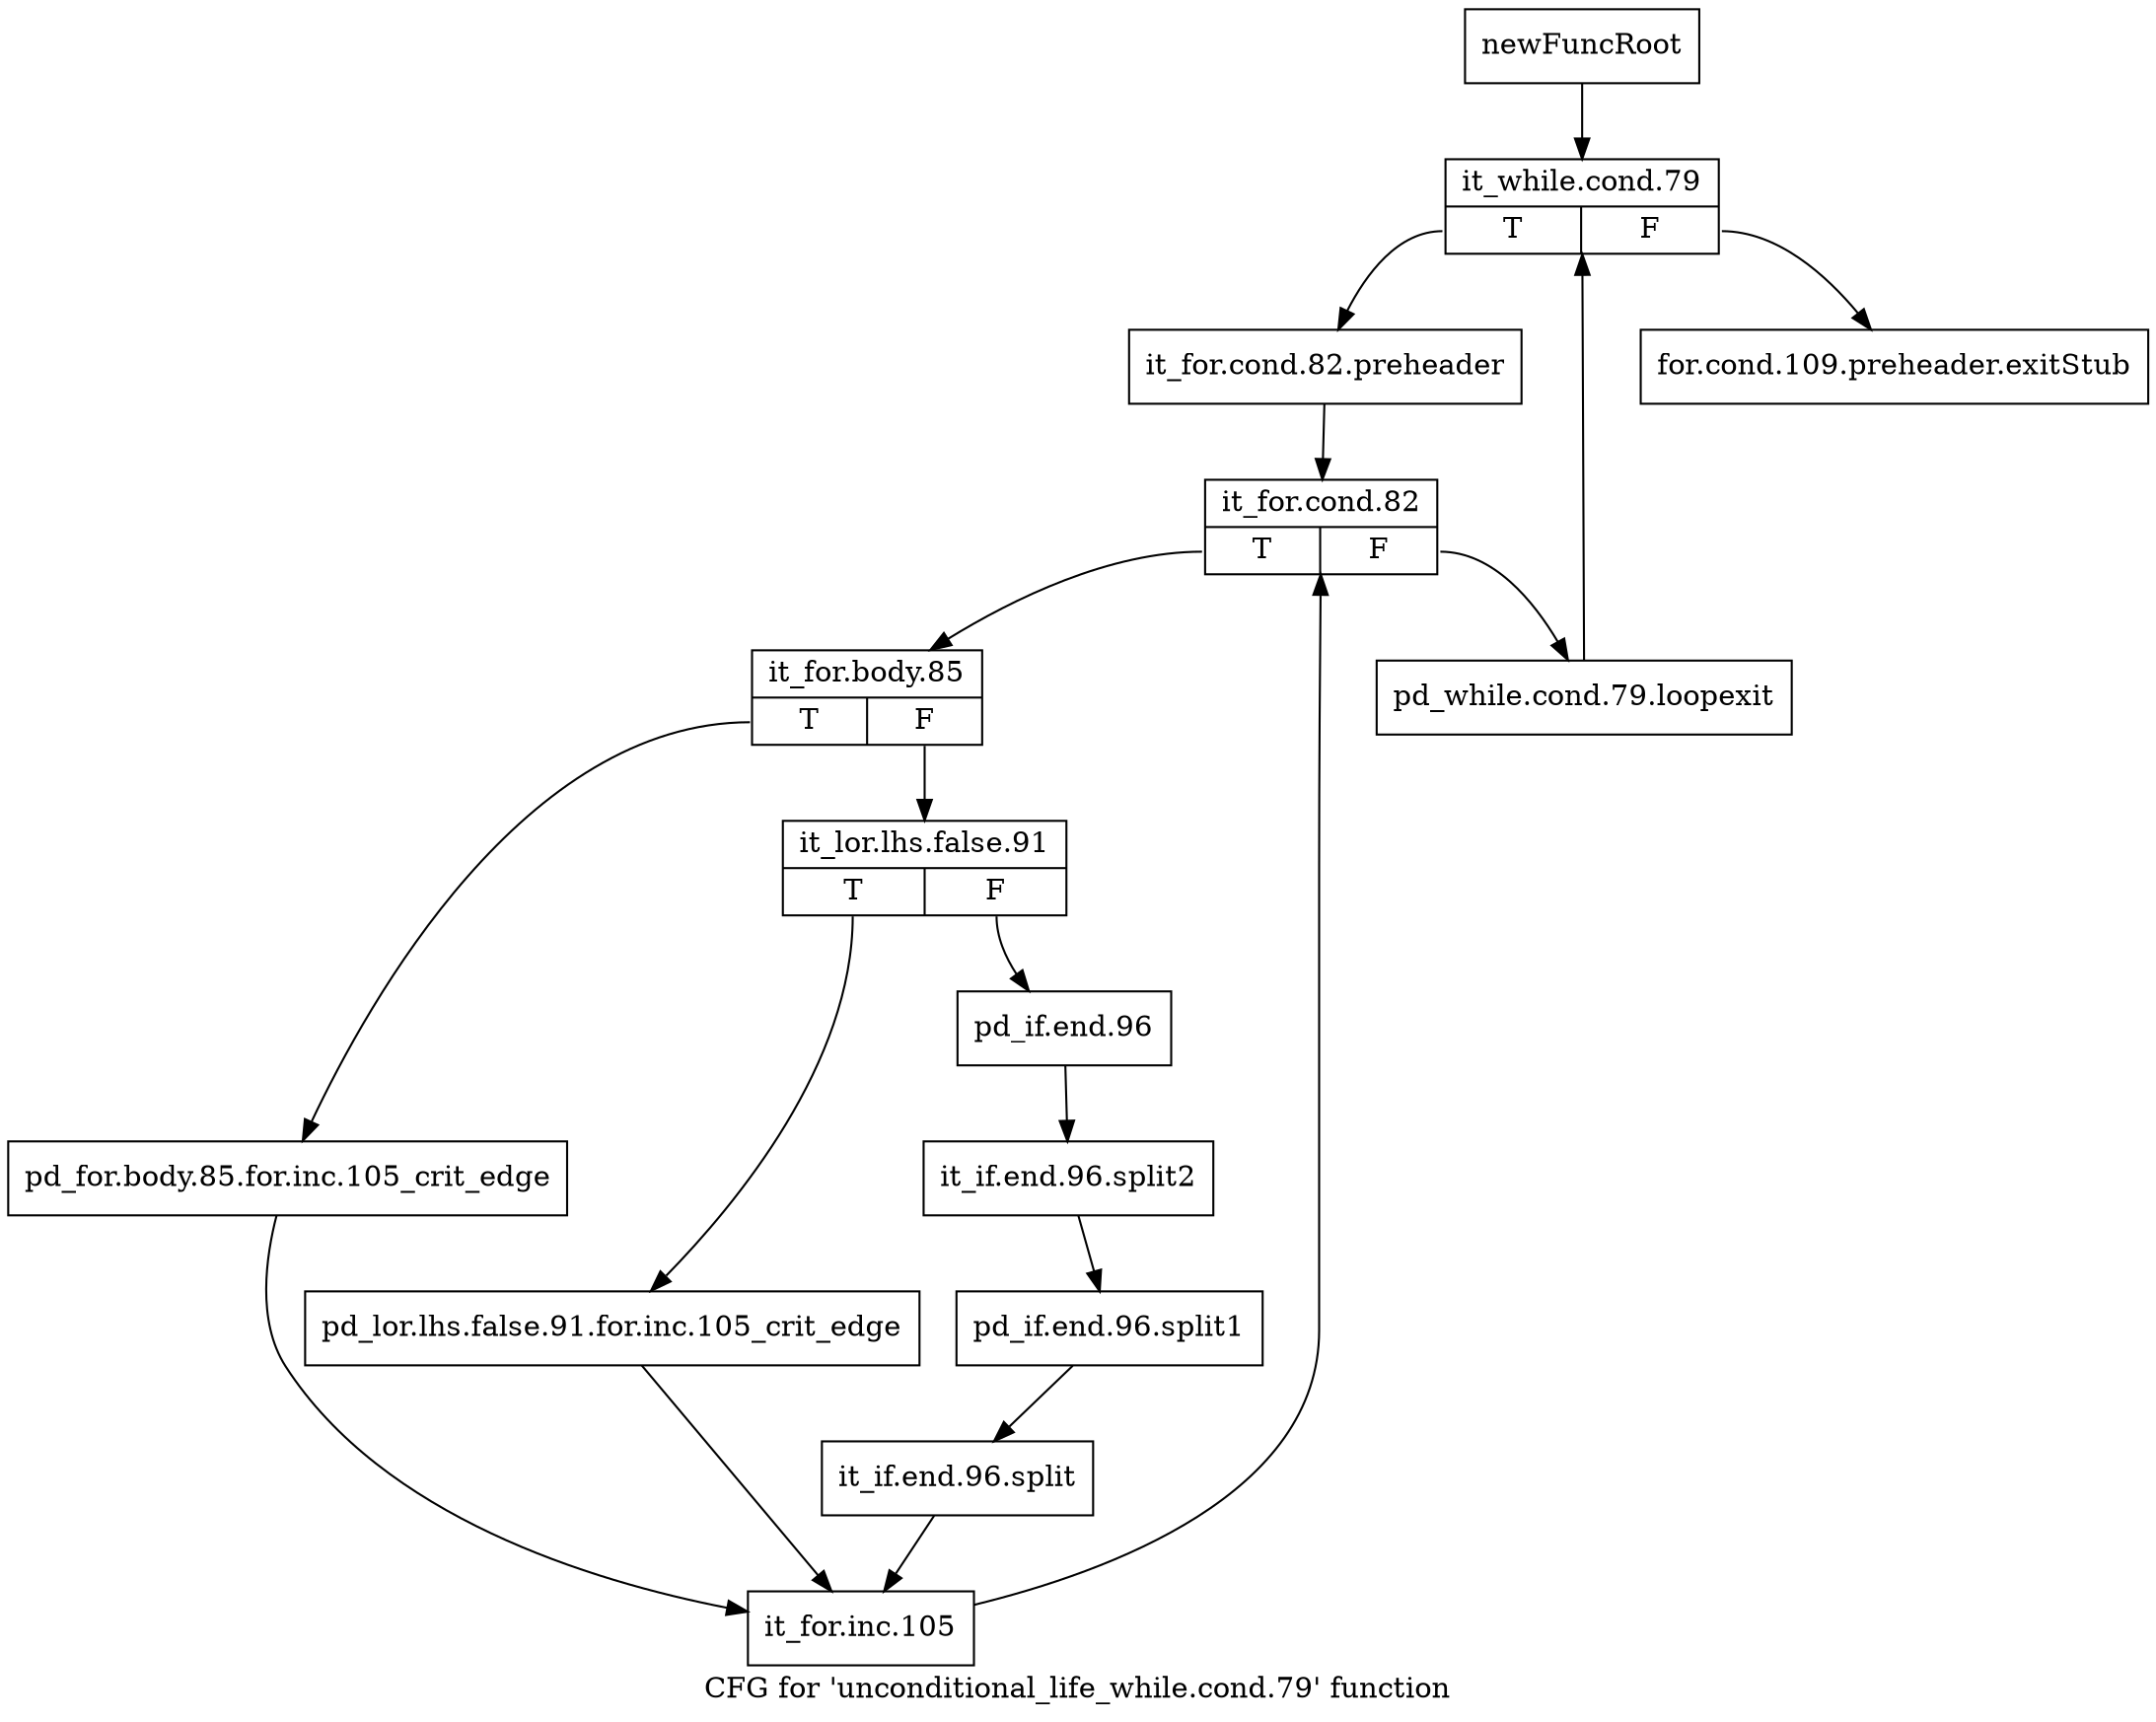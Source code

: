digraph "CFG for 'unconditional_life_while.cond.79' function" {
	label="CFG for 'unconditional_life_while.cond.79' function";

	Node0x4598ed0 [shape=record,label="{newFuncRoot}"];
	Node0x4598ed0 -> Node0x45997b0;
	Node0x4599760 [shape=record,label="{for.cond.109.preheader.exitStub}"];
	Node0x45997b0 [shape=record,label="{it_while.cond.79|{<s0>T|<s1>F}}"];
	Node0x45997b0:s0 -> Node0x4599800;
	Node0x45997b0:s1 -> Node0x4599760;
	Node0x4599800 [shape=record,label="{it_for.cond.82.preheader}"];
	Node0x4599800 -> Node0x4599850;
	Node0x4599850 [shape=record,label="{it_for.cond.82|{<s0>T|<s1>F}}"];
	Node0x4599850:s0 -> Node0x45998f0;
	Node0x4599850:s1 -> Node0x45998a0;
	Node0x45998a0 [shape=record,label="{pd_while.cond.79.loopexit}"];
	Node0x45998a0 -> Node0x45997b0;
	Node0x45998f0 [shape=record,label="{it_for.body.85|{<s0>T|<s1>F}}"];
	Node0x45998f0:s0 -> Node0x4599a30;
	Node0x45998f0:s1 -> Node0x4599940;
	Node0x4599940 [shape=record,label="{it_lor.lhs.false.91|{<s0>T|<s1>F}}"];
	Node0x4599940:s0 -> Node0x45999e0;
	Node0x4599940:s1 -> Node0x4599990;
	Node0x4599990 [shape=record,label="{pd_if.end.96}"];
	Node0x4599990 -> Node0x55b7e60;
	Node0x55b7e60 [shape=record,label="{it_if.end.96.split2}"];
	Node0x55b7e60 -> Node0x50c56e0;
	Node0x50c56e0 [shape=record,label="{pd_if.end.96.split1}"];
	Node0x50c56e0 -> Node0x50a6970;
	Node0x50a6970 [shape=record,label="{it_if.end.96.split}"];
	Node0x50a6970 -> Node0x4599a80;
	Node0x45999e0 [shape=record,label="{pd_lor.lhs.false.91.for.inc.105_crit_edge}"];
	Node0x45999e0 -> Node0x4599a80;
	Node0x4599a30 [shape=record,label="{pd_for.body.85.for.inc.105_crit_edge}"];
	Node0x4599a30 -> Node0x4599a80;
	Node0x4599a80 [shape=record,label="{it_for.inc.105}"];
	Node0x4599a80 -> Node0x4599850;
}
